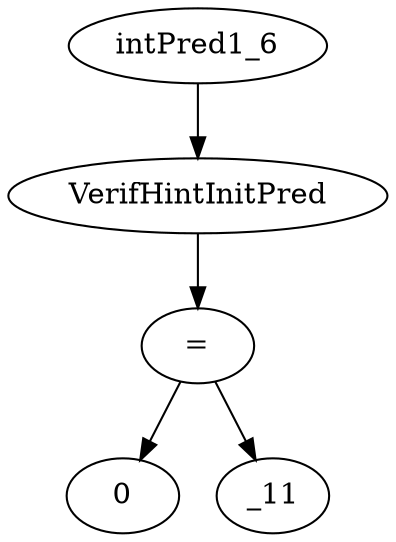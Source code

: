digraph dag {
0 [label="intPred1_6"];
1 [label="VerifHintInitPred"];
2 [label="="];
3 [label="0"];
4 [label="_11"];
"0" -> "1"[label=""]
"1" -> "2"[label=""]
"2" -> "4"[label=""]
"2" -> "3"[label=""]
}

